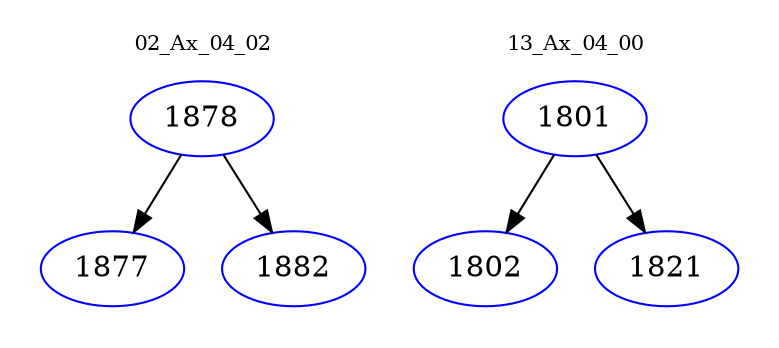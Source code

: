 digraph{
subgraph cluster_0 {
color = white
label = "02_Ax_04_02";
fontsize=10;
T0_1878 [label="1878", color="blue"]
T0_1878 -> T0_1877 [color="black"]
T0_1877 [label="1877", color="blue"]
T0_1878 -> T0_1882 [color="black"]
T0_1882 [label="1882", color="blue"]
}
subgraph cluster_1 {
color = white
label = "13_Ax_04_00";
fontsize=10;
T1_1801 [label="1801", color="blue"]
T1_1801 -> T1_1802 [color="black"]
T1_1802 [label="1802", color="blue"]
T1_1801 -> T1_1821 [color="black"]
T1_1821 [label="1821", color="blue"]
}
}
